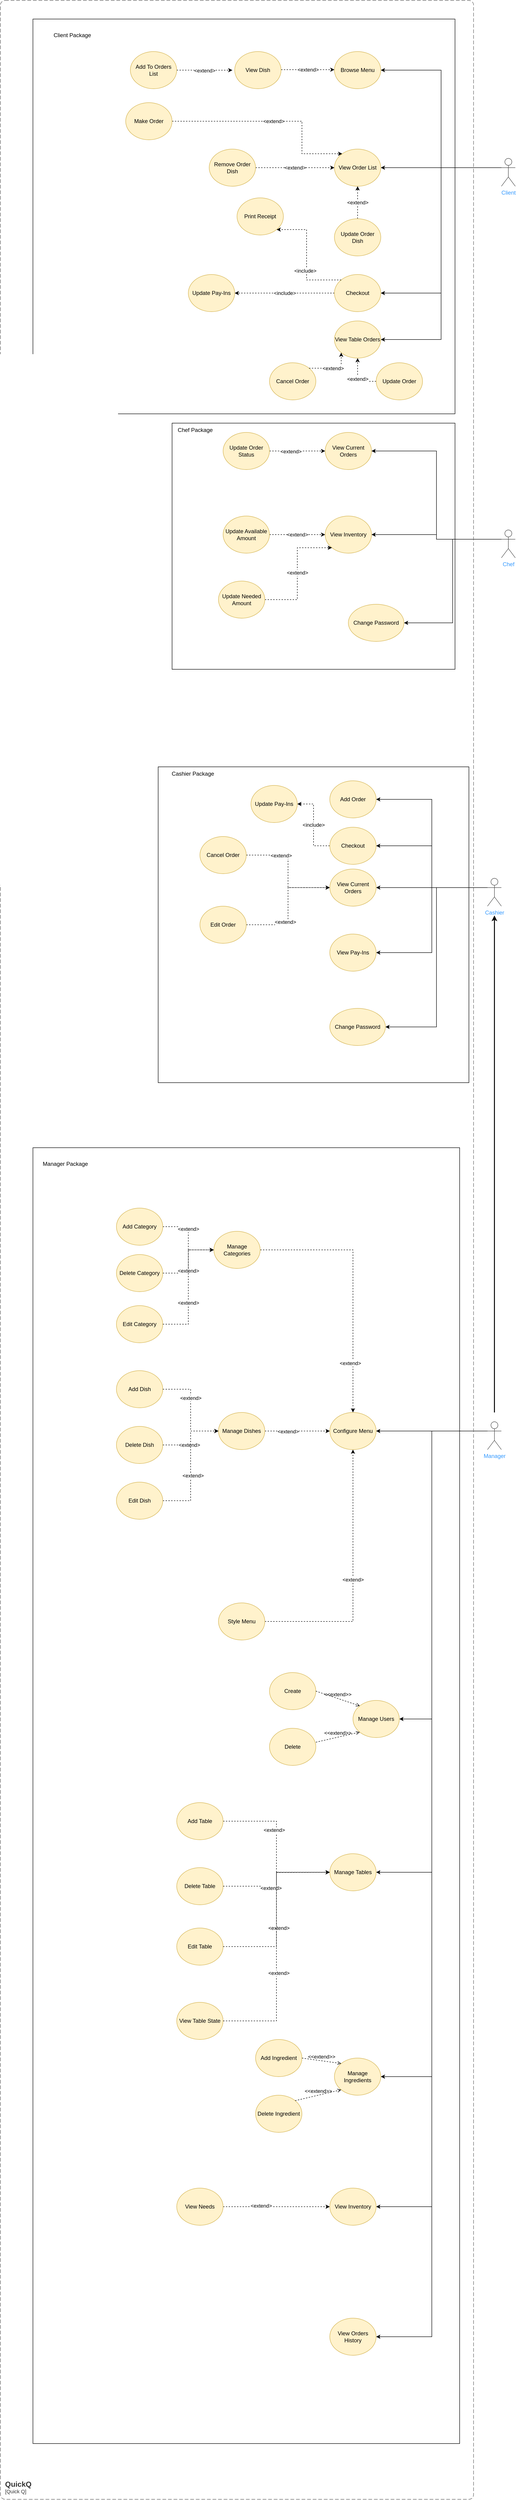 <mxfile version="20.3.0" type="device"><diagram id="GGlXdn64GFRb3IZstyNL" name="Page-1"><mxGraphModel dx="2333" dy="3116" grid="1" gridSize="10" guides="1" tooltips="1" connect="1" arrows="1" fold="1" page="1" pageScale="1" pageWidth="850" pageHeight="1100" math="0" shadow="0"><root><mxCell id="0"/><mxCell id="1" parent="0"/><mxCell id="WwLU_MZluaqTvrNwPhHL-13" value="" style="rounded=0;whiteSpace=wrap;html=1;fillColor=#FFFFFF;gradientColor=none;" parent="1" vertex="1"><mxGeometry x="-380" y="-1820" width="910" height="850" as="geometry"/></mxCell><mxCell id="WwLU_MZluaqTvrNwPhHL-9" value="" style="rounded=0;whiteSpace=wrap;html=1;fillColor=#FFFFFF;gradientColor=none;" parent="1" vertex="1"><mxGeometry x="-80" y="-950" width="610" height="530" as="geometry"/></mxCell><mxCell id="WwLU_MZluaqTvrNwPhHL-7" value="" style="rounded=0;whiteSpace=wrap;html=1;fillColor=#FFFFFF;gradientColor=none;" parent="1" vertex="1"><mxGeometry x="-110" y="-210" width="670" height="680" as="geometry"/></mxCell><mxCell id="WwLU_MZluaqTvrNwPhHL-5" value="" style="rounded=0;whiteSpace=wrap;html=1;fillColor=#FFFFFF;gradientColor=none;" parent="1" vertex="1"><mxGeometry x="-380" y="610" width="920" height="2790" as="geometry"/></mxCell><mxCell id="jum-8sFKxYd1eR3w8ozA-5" style="edgeStyle=orthogonalEdgeStyle;rounded=0;orthogonalLoop=1;jettySize=auto;html=1;exitX=0;exitY=0.333;exitDx=0;exitDy=0;exitPerimeter=0;entryX=1;entryY=0.5;entryDx=0;entryDy=0;" parent="1" source="jum-8sFKxYd1eR3w8ozA-2" target="jum-8sFKxYd1eR3w8ozA-3" edge="1"><mxGeometry relative="1" as="geometry"/></mxCell><mxCell id="jum-8sFKxYd1eR3w8ozA-10" style="edgeStyle=orthogonalEdgeStyle;rounded=0;orthogonalLoop=1;jettySize=auto;html=1;exitX=0;exitY=0.333;exitDx=0;exitDy=0;exitPerimeter=0;fontColor=#000000;" parent="1" source="jum-8sFKxYd1eR3w8ozA-2" target="jum-8sFKxYd1eR3w8ozA-9" edge="1"><mxGeometry relative="1" as="geometry"><Array as="points"><mxPoint x="480" y="50"/><mxPoint x="480" y="190"/></Array></mxGeometry></mxCell><mxCell id="jum-8sFKxYd1eR3w8ozA-27" style="edgeStyle=orthogonalEdgeStyle;rounded=0;orthogonalLoop=1;jettySize=auto;html=1;exitX=0;exitY=0.333;exitDx=0;exitDy=0;exitPerimeter=0;entryX=1;entryY=0.5;entryDx=0;entryDy=0;fontColor=#000000;" parent="1" source="jum-8sFKxYd1eR3w8ozA-2" target="jum-8sFKxYd1eR3w8ozA-26" edge="1"><mxGeometry relative="1" as="geometry"><Array as="points"><mxPoint x="480" y="50"/><mxPoint x="480" y="-140"/></Array></mxGeometry></mxCell><mxCell id="ZQsWZpce4qvZl6UxC3JB-2" style="edgeStyle=orthogonalEdgeStyle;rounded=0;orthogonalLoop=1;jettySize=auto;html=1;exitX=0;exitY=0.333;exitDx=0;exitDy=0;exitPerimeter=0;entryX=1;entryY=0.5;entryDx=0;entryDy=0;" parent="1" source="jum-8sFKxYd1eR3w8ozA-2" target="ZQsWZpce4qvZl6UxC3JB-1" edge="1"><mxGeometry relative="1" as="geometry"/></mxCell><mxCell id="VzyZB82MW0W1--L44rpn-4" style="edgeStyle=orthogonalEdgeStyle;rounded=0;orthogonalLoop=1;jettySize=auto;html=1;exitX=0;exitY=0.333;exitDx=0;exitDy=0;exitPerimeter=0;entryX=1;entryY=0.5;entryDx=0;entryDy=0;" edge="1" parent="1" source="jum-8sFKxYd1eR3w8ozA-2" target="VzyZB82MW0W1--L44rpn-3"><mxGeometry relative="1" as="geometry"/></mxCell><mxCell id="jum-8sFKxYd1eR3w8ozA-2" value="Cashier" style="shape=umlActor;verticalLabelPosition=bottom;verticalAlign=top;html=1;outlineConnect=0;fontColor=#3399FF;strokeColor=#4D4D4D;" parent="1" vertex="1"><mxGeometry x="600" y="30" width="30" height="60" as="geometry"/></mxCell><mxCell id="jum-8sFKxYd1eR3w8ozA-3" value="View Current Orders" style="ellipse;whiteSpace=wrap;html=1;fillColor=#fff2cc;strokeColor=#d6b656;fontColor=#000000;" parent="1" vertex="1"><mxGeometry x="260" y="10" width="100" height="80" as="geometry"/></mxCell><mxCell id="jum-8sFKxYd1eR3w8ozA-9" value="View Pay-Ins" style="ellipse;whiteSpace=wrap;html=1;fillColor=#fff2cc;strokeColor=#d6b656;fontColor=#000000;" parent="1" vertex="1"><mxGeometry x="260" y="150" width="100" height="80" as="geometry"/></mxCell><mxCell id="jum-8sFKxYd1eR3w8ozA-21" style="edgeStyle=orthogonalEdgeStyle;rounded=0;orthogonalLoop=1;jettySize=auto;html=1;exitX=1;exitY=0.5;exitDx=0;exitDy=0;dashed=1;fontColor=#3399FF;" parent="1" source="jum-8sFKxYd1eR3w8ozA-20" target="jum-8sFKxYd1eR3w8ozA-3" edge="1"><mxGeometry relative="1" as="geometry"/></mxCell><mxCell id="jum-8sFKxYd1eR3w8ozA-22" value="&amp;lt;extend&amp;gt;" style="edgeLabel;html=1;align=center;verticalAlign=middle;resizable=0;points=[];fontColor=#000000;" parent="jum-8sFKxYd1eR3w8ozA-21" vertex="1" connectable="0"><mxGeometry x="-0.278" y="5" relative="1" as="geometry"><mxPoint x="-20" as="offset"/></mxGeometry></mxCell><mxCell id="jum-8sFKxYd1eR3w8ozA-20" value="Cancel Order" style="ellipse;whiteSpace=wrap;html=1;fillColor=#fff2cc;strokeColor=#d6b656;fontColor=#000000;" parent="1" vertex="1"><mxGeometry x="-20" y="-60" width="100" height="80" as="geometry"/></mxCell><mxCell id="jum-8sFKxYd1eR3w8ozA-24" style="edgeStyle=orthogonalEdgeStyle;rounded=0;orthogonalLoop=1;jettySize=auto;html=1;exitX=1;exitY=0.5;exitDx=0;exitDy=0;entryX=0;entryY=0.5;entryDx=0;entryDy=0;dashed=1;fontColor=#000000;" parent="1" source="jum-8sFKxYd1eR3w8ozA-23" target="jum-8sFKxYd1eR3w8ozA-3" edge="1"><mxGeometry relative="1" as="geometry"/></mxCell><mxCell id="jum-8sFKxYd1eR3w8ozA-23" value="Edit Order" style="ellipse;whiteSpace=wrap;html=1;fillColor=#fff2cc;strokeColor=#d6b656;fontColor=#000000;" parent="1" vertex="1"><mxGeometry x="-20" y="90" width="100" height="80" as="geometry"/></mxCell><mxCell id="jum-8sFKxYd1eR3w8ozA-25" value="&amp;lt;extend&amp;gt;" style="edgeLabel;html=1;align=center;verticalAlign=middle;resizable=0;points=[];fontColor=#000000;" parent="1" vertex="1" connectable="0"><mxGeometry x="155" y="70" as="geometry"><mxPoint x="9" y="54" as="offset"/></mxGeometry></mxCell><mxCell id="jum-8sFKxYd1eR3w8ozA-26" value="Add Order" style="ellipse;whiteSpace=wrap;html=1;fillColor=#fff2cc;strokeColor=#d6b656;fontColor=#000000;" parent="1" vertex="1"><mxGeometry x="260" y="-180" width="100" height="80" as="geometry"/></mxCell><mxCell id="jum-8sFKxYd1eR3w8ozA-86" style="edgeStyle=orthogonalEdgeStyle;rounded=0;orthogonalLoop=1;jettySize=auto;html=1;fontColor=#000000;strokeWidth=2;" parent="1" edge="1"><mxGeometry relative="1" as="geometry"><mxPoint x="615" y="110" as="targetPoint"/><mxPoint x="615" y="1180" as="sourcePoint"/></mxGeometry></mxCell><mxCell id="5KErLPdVP8ReW7ZGvrdc-68" style="edgeStyle=orthogonalEdgeStyle;rounded=0;orthogonalLoop=1;jettySize=auto;html=1;exitX=0;exitY=0.333;exitDx=0;exitDy=0;exitPerimeter=0;entryX=1;entryY=0.5;entryDx=0;entryDy=0;" parent="1" source="jum-8sFKxYd1eR3w8ozA-72" target="5KErLPdVP8ReW7ZGvrdc-1" edge="1"><mxGeometry relative="1" as="geometry"/></mxCell><mxCell id="MAP9ugzPwizy4Z15jcOb-13" style="edgeStyle=orthogonalEdgeStyle;rounded=0;orthogonalLoop=1;jettySize=auto;html=1;exitX=0;exitY=0.333;exitDx=0;exitDy=0;exitPerimeter=0;entryX=1;entryY=0.5;entryDx=0;entryDy=0;strokeWidth=1;" parent="1" source="jum-8sFKxYd1eR3w8ozA-72" target="MAP9ugzPwizy4Z15jcOb-1" edge="1"><mxGeometry relative="1" as="geometry"/></mxCell><mxCell id="7p4SCDjq-cVQXdKuNtYs-31" style="edgeStyle=orthogonalEdgeStyle;rounded=0;orthogonalLoop=1;jettySize=auto;html=1;exitX=0;exitY=0.333;exitDx=0;exitDy=0;exitPerimeter=0;entryX=1;entryY=0.5;entryDx=0;entryDy=0;strokeWidth=1;" parent="1" source="jum-8sFKxYd1eR3w8ozA-72" target="7p4SCDjq-cVQXdKuNtYs-30" edge="1"><mxGeometry relative="1" as="geometry"/></mxCell><mxCell id="7p4SCDjq-cVQXdKuNtYs-44" style="edgeStyle=orthogonalEdgeStyle;rounded=0;orthogonalLoop=1;jettySize=auto;html=1;exitX=0;exitY=0.333;exitDx=0;exitDy=0;exitPerimeter=0;entryX=1;entryY=0.5;entryDx=0;entryDy=0;strokeWidth=1;" parent="1" source="jum-8sFKxYd1eR3w8ozA-72" target="7p4SCDjq-cVQXdKuNtYs-43" edge="1"><mxGeometry relative="1" as="geometry"/></mxCell><mxCell id="7RV6deQIh257f3K097D4-4" style="edgeStyle=orthogonalEdgeStyle;rounded=0;orthogonalLoop=1;jettySize=auto;html=1;exitX=0;exitY=0.333;exitDx=0;exitDy=0;exitPerimeter=0;entryX=1;entryY=0.5;entryDx=0;entryDy=0;" parent="1" source="jum-8sFKxYd1eR3w8ozA-72" target="7RV6deQIh257f3K097D4-1" edge="1"><mxGeometry relative="1" as="geometry"><Array as="points"><mxPoint x="480" y="1220"/><mxPoint x="480" y="1840"/></Array></mxGeometry></mxCell><mxCell id="mv-gU7e_ohFEfas5fL80-2" style="edgeStyle=orthogonalEdgeStyle;rounded=0;orthogonalLoop=1;jettySize=auto;html=1;exitX=0;exitY=0.333;exitDx=0;exitDy=0;exitPerimeter=0;entryX=1;entryY=0.5;entryDx=0;entryDy=0;" parent="1" source="jum-8sFKxYd1eR3w8ozA-72" target="mv-gU7e_ohFEfas5fL80-1" edge="1"><mxGeometry relative="1" as="geometry"><Array as="points"><mxPoint x="480" y="1220"/><mxPoint x="480" y="2610"/></Array></mxGeometry></mxCell><mxCell id="jum-8sFKxYd1eR3w8ozA-72" value="Manager" style="shape=umlActor;verticalLabelPosition=bottom;verticalAlign=top;html=1;outlineConnect=0;fontColor=#3399FF;strokeColor=#4D4D4D;" parent="1" vertex="1"><mxGeometry x="600" y="1200" width="30" height="60" as="geometry"/></mxCell><mxCell id="5KErLPdVP8ReW7ZGvrdc-1" value="Configure Menu" style="ellipse;whiteSpace=wrap;html=1;fillColor=#fff2cc;strokeColor=#d6b656;fontColor=#000000;" parent="1" vertex="1"><mxGeometry x="260" y="1180" width="100" height="80" as="geometry"/></mxCell><mxCell id="5KErLPdVP8ReW7ZGvrdc-71" style="edgeStyle=orthogonalEdgeStyle;rounded=0;orthogonalLoop=1;jettySize=auto;html=1;exitX=1;exitY=0.5;exitDx=0;exitDy=0;entryX=0.5;entryY=0;entryDx=0;entryDy=0;dashed=1;" parent="1" source="5KErLPdVP8ReW7ZGvrdc-3" target="5KErLPdVP8ReW7ZGvrdc-1" edge="1"><mxGeometry relative="1" as="geometry"/></mxCell><mxCell id="5KErLPdVP8ReW7ZGvrdc-73" value="&amp;lt;extend&amp;gt;" style="edgeLabel;html=1;align=center;verticalAlign=middle;resizable=0;points=[];" parent="5KErLPdVP8ReW7ZGvrdc-71" vertex="1" connectable="0"><mxGeometry x="0.616" y="-6" relative="1" as="geometry"><mxPoint y="-1" as="offset"/></mxGeometry></mxCell><mxCell id="5KErLPdVP8ReW7ZGvrdc-3" value="Manage Categories" style="ellipse;whiteSpace=wrap;html=1;fillColor=#fff2cc;strokeColor=#d6b656;fontColor=#000000;" parent="1" vertex="1"><mxGeometry x="10" y="790" width="100" height="80" as="geometry"/></mxCell><mxCell id="5KErLPdVP8ReW7ZGvrdc-13" style="edgeStyle=orthogonalEdgeStyle;rounded=0;orthogonalLoop=1;jettySize=auto;html=1;exitX=1;exitY=0.5;exitDx=0;exitDy=0;dashed=1;" parent="1" source="5KErLPdVP8ReW7ZGvrdc-7" target="5KErLPdVP8ReW7ZGvrdc-3" edge="1"><mxGeometry relative="1" as="geometry"/></mxCell><mxCell id="5KErLPdVP8ReW7ZGvrdc-14" value="&amp;lt;extend&amp;gt;" style="edgeLabel;html=1;align=center;verticalAlign=middle;resizable=0;points=[];" parent="5KErLPdVP8ReW7ZGvrdc-13" vertex="1" connectable="0"><mxGeometry x="-0.247" relative="1" as="geometry"><mxPoint as="offset"/></mxGeometry></mxCell><mxCell id="5KErLPdVP8ReW7ZGvrdc-7" value="Add Category" style="ellipse;whiteSpace=wrap;html=1;fillColor=#fff2cc;strokeColor=#d6b656;fontColor=#000000;" parent="1" vertex="1"><mxGeometry x="-200" y="740" width="100" height="80" as="geometry"/></mxCell><mxCell id="5KErLPdVP8ReW7ZGvrdc-8" value="Delete Category" style="ellipse;whiteSpace=wrap;html=1;fillColor=#fff2cc;strokeColor=#d6b656;fontColor=#000000;" parent="1" vertex="1"><mxGeometry x="-200" y="840" width="100" height="80" as="geometry"/></mxCell><mxCell id="5KErLPdVP8ReW7ZGvrdc-10" value="Edit Category" style="ellipse;whiteSpace=wrap;html=1;fillColor=#fff2cc;strokeColor=#d6b656;fontColor=#000000;" parent="1" vertex="1"><mxGeometry x="-200" y="950" width="100" height="80" as="geometry"/></mxCell><mxCell id="5KErLPdVP8ReW7ZGvrdc-15" style="edgeStyle=orthogonalEdgeStyle;rounded=0;orthogonalLoop=1;jettySize=auto;html=1;exitX=1;exitY=0.5;exitDx=0;exitDy=0;dashed=1;entryX=0;entryY=0.5;entryDx=0;entryDy=0;" parent="1" source="5KErLPdVP8ReW7ZGvrdc-8" target="5KErLPdVP8ReW7ZGvrdc-3" edge="1"><mxGeometry relative="1" as="geometry"><mxPoint x="-90" y="790" as="sourcePoint"/><mxPoint x="20" y="840" as="targetPoint"/></mxGeometry></mxCell><mxCell id="5KErLPdVP8ReW7ZGvrdc-16" value="&amp;lt;extend&amp;gt;" style="edgeLabel;html=1;align=center;verticalAlign=middle;resizable=0;points=[];" parent="5KErLPdVP8ReW7ZGvrdc-15" vertex="1" connectable="0"><mxGeometry x="-0.247" relative="1" as="geometry"><mxPoint as="offset"/></mxGeometry></mxCell><mxCell id="5KErLPdVP8ReW7ZGvrdc-18" style="edgeStyle=orthogonalEdgeStyle;rounded=0;orthogonalLoop=1;jettySize=auto;html=1;exitX=1;exitY=0.5;exitDx=0;exitDy=0;dashed=1;entryX=0;entryY=0.5;entryDx=0;entryDy=0;" parent="1" source="5KErLPdVP8ReW7ZGvrdc-10" target="5KErLPdVP8ReW7ZGvrdc-3" edge="1"><mxGeometry relative="1" as="geometry"><mxPoint x="-90" y="890" as="sourcePoint"/><mxPoint x="20" y="840" as="targetPoint"/></mxGeometry></mxCell><mxCell id="5KErLPdVP8ReW7ZGvrdc-19" value="&amp;lt;extend&amp;gt;" style="edgeLabel;html=1;align=center;verticalAlign=middle;resizable=0;points=[];" parent="5KErLPdVP8ReW7ZGvrdc-18" vertex="1" connectable="0"><mxGeometry x="-0.247" relative="1" as="geometry"><mxPoint as="offset"/></mxGeometry></mxCell><mxCell id="5KErLPdVP8ReW7ZGvrdc-72" style="edgeStyle=orthogonalEdgeStyle;rounded=0;orthogonalLoop=1;jettySize=auto;html=1;exitX=1;exitY=0.5;exitDx=0;exitDy=0;entryX=0;entryY=0.5;entryDx=0;entryDy=0;dashed=1;" parent="1" source="5KErLPdVP8ReW7ZGvrdc-20" target="5KErLPdVP8ReW7ZGvrdc-1" edge="1"><mxGeometry relative="1" as="geometry"/></mxCell><mxCell id="5KErLPdVP8ReW7ZGvrdc-74" value="&amp;lt;extend&amp;gt;" style="edgeLabel;html=1;align=center;verticalAlign=middle;resizable=0;points=[];" parent="5KErLPdVP8ReW7ZGvrdc-72" vertex="1" connectable="0"><mxGeometry x="-0.271" y="-1" relative="1" as="geometry"><mxPoint x="-1" as="offset"/></mxGeometry></mxCell><mxCell id="5KErLPdVP8ReW7ZGvrdc-20" value="Manage Dishes" style="ellipse;whiteSpace=wrap;html=1;fillColor=#fff2cc;strokeColor=#d6b656;fontColor=#000000;" parent="1" vertex="1"><mxGeometry x="20" y="1180" width="100" height="80" as="geometry"/></mxCell><mxCell id="5KErLPdVP8ReW7ZGvrdc-24" value="Add Dish" style="ellipse;whiteSpace=wrap;html=1;fillColor=#fff2cc;strokeColor=#d6b656;fontColor=#000000;" parent="1" vertex="1"><mxGeometry x="-200" y="1090" width="100" height="80" as="geometry"/></mxCell><mxCell id="5KErLPdVP8ReW7ZGvrdc-26" style="edgeStyle=orthogonalEdgeStyle;rounded=0;orthogonalLoop=1;jettySize=auto;html=1;dashed=1;entryX=0;entryY=0.5;entryDx=0;entryDy=0;" parent="1" source="5KErLPdVP8ReW7ZGvrdc-24" target="5KErLPdVP8ReW7ZGvrdc-20" edge="1"><mxGeometry relative="1" as="geometry"><mxPoint x="-90" y="1000" as="sourcePoint"/><mxPoint x="20" y="840" as="targetPoint"/></mxGeometry></mxCell><mxCell id="5KErLPdVP8ReW7ZGvrdc-27" value="&amp;lt;extend&amp;gt;" style="edgeLabel;html=1;align=center;verticalAlign=middle;resizable=0;points=[];" parent="5KErLPdVP8ReW7ZGvrdc-26" vertex="1" connectable="0"><mxGeometry x="-0.247" relative="1" as="geometry"><mxPoint as="offset"/></mxGeometry></mxCell><mxCell id="5KErLPdVP8ReW7ZGvrdc-31" value="Delete Dish" style="ellipse;whiteSpace=wrap;html=1;fillColor=#fff2cc;strokeColor=#d6b656;fontColor=#000000;" parent="1" vertex="1"><mxGeometry x="-200" y="1210" width="100" height="80" as="geometry"/></mxCell><mxCell id="5KErLPdVP8ReW7ZGvrdc-32" style="edgeStyle=orthogonalEdgeStyle;rounded=0;orthogonalLoop=1;jettySize=auto;html=1;dashed=1;entryX=0;entryY=0.5;entryDx=0;entryDy=0;exitX=1;exitY=0.5;exitDx=0;exitDy=0;" parent="1" source="5KErLPdVP8ReW7ZGvrdc-31" target="5KErLPdVP8ReW7ZGvrdc-20" edge="1"><mxGeometry relative="1" as="geometry"><mxPoint x="-90.0" y="1140.059" as="sourcePoint"/><mxPoint x="20" y="1200" as="targetPoint"/></mxGeometry></mxCell><mxCell id="5KErLPdVP8ReW7ZGvrdc-33" value="&amp;lt;extend&amp;gt;" style="edgeLabel;html=1;align=center;verticalAlign=middle;resizable=0;points=[];" parent="5KErLPdVP8ReW7ZGvrdc-32" vertex="1" connectable="0"><mxGeometry x="-0.247" relative="1" as="geometry"><mxPoint as="offset"/></mxGeometry></mxCell><mxCell id="5KErLPdVP8ReW7ZGvrdc-58" style="edgeStyle=orthogonalEdgeStyle;rounded=0;orthogonalLoop=1;jettySize=auto;html=1;exitX=1;exitY=0.5;exitDx=0;exitDy=0;entryX=0;entryY=0.5;entryDx=0;entryDy=0;dashed=1;" parent="1" source="5KErLPdVP8ReW7ZGvrdc-36" target="5KErLPdVP8ReW7ZGvrdc-20" edge="1"><mxGeometry relative="1" as="geometry"/></mxCell><mxCell id="5KErLPdVP8ReW7ZGvrdc-59" value="&amp;lt;extend&amp;gt;" style="edgeLabel;html=1;align=center;verticalAlign=middle;resizable=0;points=[];" parent="5KErLPdVP8ReW7ZGvrdc-58" vertex="1" connectable="0"><mxGeometry x="-0.147" y="-5" relative="1" as="geometry"><mxPoint y="1" as="offset"/></mxGeometry></mxCell><mxCell id="5KErLPdVP8ReW7ZGvrdc-36" value="Edit Dish" style="ellipse;whiteSpace=wrap;html=1;fillColor=#fff2cc;strokeColor=#d6b656;fontColor=#000000;" parent="1" vertex="1"><mxGeometry x="-200" y="1330" width="100" height="80" as="geometry"/></mxCell><mxCell id="5KErLPdVP8ReW7ZGvrdc-80" value="&amp;lt;extend&amp;gt;" style="edgeStyle=orthogonalEdgeStyle;rounded=0;orthogonalLoop=1;jettySize=auto;html=1;exitX=1;exitY=0.5;exitDx=0;exitDy=0;entryX=0.5;entryY=1;entryDx=0;entryDy=0;dashed=1;" parent="1" source="5KErLPdVP8ReW7ZGvrdc-79" target="5KErLPdVP8ReW7ZGvrdc-1" edge="1"><mxGeometry relative="1" as="geometry"/></mxCell><mxCell id="5KErLPdVP8ReW7ZGvrdc-79" value="Style Menu" style="ellipse;whiteSpace=wrap;html=1;fillColor=#fff2cc;strokeColor=#d6b656;fontColor=#000000;" parent="1" vertex="1"><mxGeometry x="20" y="1590" width="100" height="80" as="geometry"/></mxCell><mxCell id="MAP9ugzPwizy4Z15jcOb-1" value="Manage Tables" style="ellipse;whiteSpace=wrap;html=1;fillColor=#fff2cc;strokeColor=#d6b656;fontColor=#000000;" parent="1" vertex="1"><mxGeometry x="260" y="2130" width="100" height="80" as="geometry"/></mxCell><mxCell id="MAP9ugzPwizy4Z15jcOb-18" style="edgeStyle=orthogonalEdgeStyle;rounded=0;orthogonalLoop=1;jettySize=auto;html=1;exitX=1;exitY=0.5;exitDx=0;exitDy=0;entryX=0;entryY=0.5;entryDx=0;entryDy=0;strokeWidth=1;dashed=1;" parent="1" source="MAP9ugzPwizy4Z15jcOb-14" target="MAP9ugzPwizy4Z15jcOb-1" edge="1"><mxGeometry relative="1" as="geometry"/></mxCell><mxCell id="MAP9ugzPwizy4Z15jcOb-19" value="&amp;lt;extend&amp;gt;" style="edgeLabel;html=1;align=center;verticalAlign=middle;resizable=0;points=[];" parent="MAP9ugzPwizy4Z15jcOb-18" vertex="1" connectable="0"><mxGeometry x="-0.21" y="-5" relative="1" as="geometry"><mxPoint y="-1" as="offset"/></mxGeometry></mxCell><mxCell id="MAP9ugzPwizy4Z15jcOb-14" value="Add Table" style="ellipse;whiteSpace=wrap;html=1;fillColor=#fff2cc;strokeColor=#d6b656;fontColor=#000000;" parent="1" vertex="1"><mxGeometry x="-70" y="2020" width="100" height="80" as="geometry"/></mxCell><mxCell id="MAP9ugzPwizy4Z15jcOb-15" value="Delete Table" style="ellipse;whiteSpace=wrap;html=1;fillColor=#fff2cc;strokeColor=#d6b656;fontColor=#000000;" parent="1" vertex="1"><mxGeometry x="-70" y="2160" width="100" height="80" as="geometry"/></mxCell><mxCell id="MAP9ugzPwizy4Z15jcOb-16" value="Edit Table" style="ellipse;whiteSpace=wrap;html=1;fillColor=#fff2cc;strokeColor=#d6b656;fontColor=#000000;" parent="1" vertex="1"><mxGeometry x="-70" y="2290" width="100" height="80" as="geometry"/></mxCell><mxCell id="MAP9ugzPwizy4Z15jcOb-17" value="View Table State" style="ellipse;whiteSpace=wrap;html=1;fillColor=#fff2cc;strokeColor=#d6b656;fontColor=#000000;" parent="1" vertex="1"><mxGeometry x="-70" y="2450" width="100" height="80" as="geometry"/></mxCell><mxCell id="MAP9ugzPwizy4Z15jcOb-20" style="edgeStyle=orthogonalEdgeStyle;rounded=0;orthogonalLoop=1;jettySize=auto;html=1;exitX=1;exitY=0.5;exitDx=0;exitDy=0;strokeWidth=1;dashed=1;" parent="1" source="MAP9ugzPwizy4Z15jcOb-15" edge="1"><mxGeometry relative="1" as="geometry"><mxPoint x="40" y="2070" as="sourcePoint"/><mxPoint x="260" y="2170" as="targetPoint"/></mxGeometry></mxCell><mxCell id="MAP9ugzPwizy4Z15jcOb-21" value="&amp;lt;extend&amp;gt;" style="edgeLabel;html=1;align=center;verticalAlign=middle;resizable=0;points=[];" parent="MAP9ugzPwizy4Z15jcOb-20" vertex="1" connectable="0"><mxGeometry x="-0.21" y="-5" relative="1" as="geometry"><mxPoint y="-1" as="offset"/></mxGeometry></mxCell><mxCell id="MAP9ugzPwizy4Z15jcOb-22" style="edgeStyle=orthogonalEdgeStyle;rounded=0;orthogonalLoop=1;jettySize=auto;html=1;exitX=1;exitY=0.5;exitDx=0;exitDy=0;entryX=0;entryY=0.5;entryDx=0;entryDy=0;strokeWidth=1;dashed=1;" parent="1" source="MAP9ugzPwizy4Z15jcOb-16" target="MAP9ugzPwizy4Z15jcOb-1" edge="1"><mxGeometry relative="1" as="geometry"><mxPoint x="50" y="2080" as="sourcePoint"/><mxPoint x="280.0" y="2190" as="targetPoint"/></mxGeometry></mxCell><mxCell id="MAP9ugzPwizy4Z15jcOb-23" value="&amp;lt;extend&amp;gt;" style="edgeLabel;html=1;align=center;verticalAlign=middle;resizable=0;points=[];" parent="MAP9ugzPwizy4Z15jcOb-22" vertex="1" connectable="0"><mxGeometry x="-0.21" y="-5" relative="1" as="geometry"><mxPoint y="-1" as="offset"/></mxGeometry></mxCell><mxCell id="MAP9ugzPwizy4Z15jcOb-24" style="edgeStyle=orthogonalEdgeStyle;rounded=0;orthogonalLoop=1;jettySize=auto;html=1;exitX=1;exitY=0.5;exitDx=0;exitDy=0;entryX=0;entryY=0.5;entryDx=0;entryDy=0;strokeWidth=1;dashed=1;" parent="1" source="MAP9ugzPwizy4Z15jcOb-17" target="MAP9ugzPwizy4Z15jcOb-1" edge="1"><mxGeometry relative="1" as="geometry"><mxPoint x="60" y="2090" as="sourcePoint"/><mxPoint x="290.0" y="2200" as="targetPoint"/></mxGeometry></mxCell><mxCell id="MAP9ugzPwizy4Z15jcOb-25" value="&amp;lt;extend&amp;gt;" style="edgeLabel;html=1;align=center;verticalAlign=middle;resizable=0;points=[];" parent="MAP9ugzPwizy4Z15jcOb-24" vertex="1" connectable="0"><mxGeometry x="-0.21" y="-5" relative="1" as="geometry"><mxPoint y="-1" as="offset"/></mxGeometry></mxCell><mxCell id="7p4SCDjq-cVQXdKuNtYs-30" value="View Inventory" style="ellipse;whiteSpace=wrap;html=1;fillColor=#fff2cc;strokeColor=#d6b656;fontColor=#000000;" parent="1" vertex="1"><mxGeometry x="260" y="2850" width="100" height="80" as="geometry"/></mxCell><mxCell id="7p4SCDjq-cVQXdKuNtYs-38" style="edgeStyle=orthogonalEdgeStyle;rounded=0;orthogonalLoop=1;jettySize=auto;html=1;exitX=1;exitY=0.5;exitDx=0;exitDy=0;entryX=0;entryY=0.5;entryDx=0;entryDy=0;dashed=1;strokeWidth=1;" parent="1" source="7p4SCDjq-cVQXdKuNtYs-32" target="7p4SCDjq-cVQXdKuNtYs-30" edge="1"><mxGeometry relative="1" as="geometry"/></mxCell><mxCell id="7p4SCDjq-cVQXdKuNtYs-39" value="&amp;lt;extend&amp;gt;" style="edgeLabel;html=1;align=center;verticalAlign=middle;resizable=0;points=[];" parent="7p4SCDjq-cVQXdKuNtYs-38" vertex="1" connectable="0"><mxGeometry x="-0.287" y="2" relative="1" as="geometry"><mxPoint as="offset"/></mxGeometry></mxCell><mxCell id="7p4SCDjq-cVQXdKuNtYs-32" value="View Needs" style="ellipse;whiteSpace=wrap;html=1;fillColor=#fff2cc;strokeColor=#d6b656;fontColor=#000000;" parent="1" vertex="1"><mxGeometry x="-70" y="2850" width="100" height="80" as="geometry"/></mxCell><mxCell id="7p4SCDjq-cVQXdKuNtYs-43" value="View Orders History" style="ellipse;whiteSpace=wrap;html=1;fillColor=#fff2cc;strokeColor=#d6b656;fontColor=#000000;" parent="1" vertex="1"><mxGeometry x="260" y="3130" width="100" height="80" as="geometry"/></mxCell><mxCell id="7p4SCDjq-cVQXdKuNtYs-56" style="edgeStyle=orthogonalEdgeStyle;rounded=0;orthogonalLoop=1;jettySize=auto;html=1;exitX=0;exitY=0.333;exitDx=0;exitDy=0;exitPerimeter=0;entryX=1;entryY=0.5;entryDx=0;entryDy=0;strokeWidth=1;" parent="1" source="7p4SCDjq-cVQXdKuNtYs-45" target="7p4SCDjq-cVQXdKuNtYs-49" edge="1"><mxGeometry relative="1" as="geometry"/></mxCell><mxCell id="7p4SCDjq-cVQXdKuNtYs-61" style="edgeStyle=orthogonalEdgeStyle;rounded=0;orthogonalLoop=1;jettySize=auto;html=1;exitX=0;exitY=0.333;exitDx=0;exitDy=0;exitPerimeter=0;strokeWidth=1;" parent="1" source="7p4SCDjq-cVQXdKuNtYs-45" target="7p4SCDjq-cVQXdKuNtYs-60" edge="1"><mxGeometry relative="1" as="geometry"/></mxCell><mxCell id="VzyZB82MW0W1--L44rpn-2" style="edgeStyle=orthogonalEdgeStyle;rounded=0;orthogonalLoop=1;jettySize=auto;html=1;exitX=0;exitY=0.333;exitDx=0;exitDy=0;exitPerimeter=0;entryX=1;entryY=0.5;entryDx=0;entryDy=0;" edge="1" parent="1" source="7p4SCDjq-cVQXdKuNtYs-45" target="VzyZB82MW0W1--L44rpn-1"><mxGeometry relative="1" as="geometry"/></mxCell><mxCell id="7p4SCDjq-cVQXdKuNtYs-45" value="Chef" style="shape=umlActor;verticalLabelPosition=bottom;verticalAlign=top;html=1;outlineConnect=0;fontColor=#3399FF;strokeColor=#4D4D4D;" parent="1" vertex="1"><mxGeometry x="630" y="-720" width="30" height="60" as="geometry"/></mxCell><mxCell id="7p4SCDjq-cVQXdKuNtYs-49" value="View Current Orders" style="ellipse;whiteSpace=wrap;html=1;fillColor=#fff2cc;strokeColor=#d6b656;fontColor=#000000;" parent="1" vertex="1"><mxGeometry x="250" y="-930" width="100" height="80" as="geometry"/></mxCell><mxCell id="7p4SCDjq-cVQXdKuNtYs-58" style="edgeStyle=orthogonalEdgeStyle;rounded=0;orthogonalLoop=1;jettySize=auto;html=1;exitX=1;exitY=0.5;exitDx=0;exitDy=0;entryX=0;entryY=0.5;entryDx=0;entryDy=0;strokeWidth=1;dashed=1;" parent="1" source="7p4SCDjq-cVQXdKuNtYs-57" target="7p4SCDjq-cVQXdKuNtYs-49" edge="1"><mxGeometry relative="1" as="geometry"/></mxCell><mxCell id="7p4SCDjq-cVQXdKuNtYs-59" value="&amp;lt;extend&amp;gt;" style="edgeLabel;html=1;align=center;verticalAlign=middle;resizable=0;points=[];" parent="7p4SCDjq-cVQXdKuNtYs-58" vertex="1" connectable="0"><mxGeometry x="-0.235" y="-1" relative="1" as="geometry"><mxPoint as="offset"/></mxGeometry></mxCell><mxCell id="7p4SCDjq-cVQXdKuNtYs-57" value="Update Order Status" style="ellipse;whiteSpace=wrap;html=1;fillColor=#fff2cc;strokeColor=#d6b656;fontColor=#000000;" parent="1" vertex="1"><mxGeometry x="30" y="-930" width="100" height="80" as="geometry"/></mxCell><mxCell id="7p4SCDjq-cVQXdKuNtYs-60" value="View Inventory" style="ellipse;whiteSpace=wrap;html=1;fillColor=#fff2cc;strokeColor=#d6b656;fontColor=#000000;" parent="1" vertex="1"><mxGeometry x="250" y="-750" width="100" height="80" as="geometry"/></mxCell><mxCell id="7p4SCDjq-cVQXdKuNtYs-64" value="&amp;lt;extend&amp;gt;" style="edgeStyle=orthogonalEdgeStyle;rounded=0;orthogonalLoop=1;jettySize=auto;html=1;exitX=1;exitY=0.5;exitDx=0;exitDy=0;strokeWidth=1;dashed=1;" parent="1" source="7p4SCDjq-cVQXdKuNtYs-62" target="7p4SCDjq-cVQXdKuNtYs-60" edge="1"><mxGeometry relative="1" as="geometry"/></mxCell><mxCell id="7p4SCDjq-cVQXdKuNtYs-62" value="Update Available Amount" style="ellipse;whiteSpace=wrap;html=1;fillColor=#fff2cc;strokeColor=#d6b656;fontColor=#000000;" parent="1" vertex="1"><mxGeometry x="30" y="-750" width="100" height="80" as="geometry"/></mxCell><mxCell id="7p4SCDjq-cVQXdKuNtYs-75" style="edgeStyle=orthogonalEdgeStyle;rounded=0;orthogonalLoop=1;jettySize=auto;html=1;exitX=0;exitY=0.333;exitDx=0;exitDy=0;exitPerimeter=0;entryX=1;entryY=0.5;entryDx=0;entryDy=0;strokeWidth=1;" parent="1" source="7p4SCDjq-cVQXdKuNtYs-77" target="7p4SCDjq-cVQXdKuNtYs-78" edge="1"><mxGeometry relative="1" as="geometry"/></mxCell><mxCell id="7p4SCDjq-cVQXdKuNtYs-98" style="edgeStyle=orthogonalEdgeStyle;rounded=0;orthogonalLoop=1;jettySize=auto;html=1;exitX=0;exitY=0.333;exitDx=0;exitDy=0;exitPerimeter=0;strokeWidth=1;" parent="1" source="7p4SCDjq-cVQXdKuNtYs-77" target="7p4SCDjq-cVQXdKuNtYs-97" edge="1"><mxGeometry relative="1" as="geometry"/></mxCell><mxCell id="7p4SCDjq-cVQXdKuNtYs-103" style="edgeStyle=orthogonalEdgeStyle;rounded=0;orthogonalLoop=1;jettySize=auto;html=1;exitX=0;exitY=0.333;exitDx=0;exitDy=0;exitPerimeter=0;entryX=1;entryY=0.5;entryDx=0;entryDy=0;strokeWidth=1;" parent="1" source="7p4SCDjq-cVQXdKuNtYs-77" target="7p4SCDjq-cVQXdKuNtYs-102" edge="1"><mxGeometry relative="1" as="geometry"/></mxCell><mxCell id="cyq8-XPyF3A_2p8lP5Kh-5" style="edgeStyle=orthogonalEdgeStyle;rounded=0;orthogonalLoop=1;jettySize=auto;html=1;exitX=0;exitY=0.333;exitDx=0;exitDy=0;exitPerimeter=0;entryX=1;entryY=0.5;entryDx=0;entryDy=0;" parent="1" source="7p4SCDjq-cVQXdKuNtYs-77" target="cyq8-XPyF3A_2p8lP5Kh-4" edge="1"><mxGeometry relative="1" as="geometry"/></mxCell><mxCell id="7p4SCDjq-cVQXdKuNtYs-77" value="Client" style="shape=umlActor;verticalLabelPosition=bottom;verticalAlign=top;html=1;outlineConnect=0;fontColor=#3399FF;strokeColor=#4D4D4D;" parent="1" vertex="1"><mxGeometry x="630" y="-1520" width="30" height="60" as="geometry"/></mxCell><mxCell id="7p4SCDjq-cVQXdKuNtYs-78" value="Browse Menu" style="ellipse;whiteSpace=wrap;html=1;fillColor=#fff2cc;strokeColor=#d6b656;fontColor=#000000;" parent="1" vertex="1"><mxGeometry x="270" y="-1750" width="100" height="80" as="geometry"/></mxCell><mxCell id="7p4SCDjq-cVQXdKuNtYs-89" value="&amp;lt;extend&amp;gt;" style="edgeStyle=orthogonalEdgeStyle;rounded=0;orthogonalLoop=1;jettySize=auto;html=1;exitX=1;exitY=0.5;exitDx=0;exitDy=0;dashed=1;strokeWidth=1;" parent="1" edge="1"><mxGeometry relative="1" as="geometry"><mxPoint x="155.0" y="-1711" as="sourcePoint"/><mxPoint x="270" y="-1711" as="targetPoint"/></mxGeometry></mxCell><mxCell id="7p4SCDjq-cVQXdKuNtYs-88" value="View Dish" style="ellipse;whiteSpace=wrap;html=1;fillColor=#fff2cc;strokeColor=#d6b656;fontColor=#000000;" parent="1" vertex="1"><mxGeometry x="55" y="-1750" width="100" height="80" as="geometry"/></mxCell><mxCell id="7p4SCDjq-cVQXdKuNtYs-93" value="&amp;lt;extend&amp;gt;" style="edgeStyle=orthogonalEdgeStyle;rounded=0;orthogonalLoop=1;jettySize=auto;html=1;exitX=1;exitY=0.5;exitDx=0;exitDy=0;dashed=1;strokeWidth=1;" parent="1" source="7p4SCDjq-cVQXdKuNtYs-90" edge="1"><mxGeometry relative="1" as="geometry"><mxPoint x="50" y="-1709.857" as="targetPoint"/></mxGeometry></mxCell><mxCell id="7p4SCDjq-cVQXdKuNtYs-90" value="Add To Orders List" style="ellipse;whiteSpace=wrap;html=1;fillColor=#fff2cc;strokeColor=#d6b656;fontColor=#000000;" parent="1" vertex="1"><mxGeometry x="-170" y="-1750" width="100" height="80" as="geometry"/></mxCell><mxCell id="7p4SCDjq-cVQXdKuNtYs-99" value="&amp;lt;extend&amp;gt;" style="edgeStyle=orthogonalEdgeStyle;rounded=0;orthogonalLoop=1;jettySize=auto;html=1;strokeWidth=1;dashed=1;" parent="1" source="7p4SCDjq-cVQXdKuNtYs-96" target="7p4SCDjq-cVQXdKuNtYs-97" edge="1"><mxGeometry relative="1" as="geometry"><Array as="points"><mxPoint x="200" y="-1600"/><mxPoint x="200" y="-1530"/></Array></mxGeometry></mxCell><mxCell id="7p4SCDjq-cVQXdKuNtYs-96" value="Make Order" style="ellipse;whiteSpace=wrap;html=1;fillColor=#fff2cc;strokeColor=#d6b656;fontColor=#000000;" parent="1" vertex="1"><mxGeometry x="-180" y="-1640" width="100" height="80" as="geometry"/></mxCell><mxCell id="7p4SCDjq-cVQXdKuNtYs-97" value="View Order List" style="ellipse;whiteSpace=wrap;html=1;fillColor=#fff2cc;strokeColor=#d6b656;fontColor=#000000;" parent="1" vertex="1"><mxGeometry x="270" y="-1540" width="100" height="80" as="geometry"/></mxCell><mxCell id="7p4SCDjq-cVQXdKuNtYs-101" value="&amp;lt;extend&amp;gt;" style="edgeStyle=orthogonalEdgeStyle;rounded=0;orthogonalLoop=1;jettySize=auto;html=1;exitX=0.5;exitY=0;exitDx=0;exitDy=0;dashed=1;strokeWidth=1;" parent="1" source="7p4SCDjq-cVQXdKuNtYs-100" target="7p4SCDjq-cVQXdKuNtYs-97" edge="1"><mxGeometry relative="1" as="geometry"/></mxCell><mxCell id="7p4SCDjq-cVQXdKuNtYs-100" value="Update Order Dish" style="ellipse;whiteSpace=wrap;html=1;fillColor=#fff2cc;strokeColor=#d6b656;fontColor=#000000;" parent="1" vertex="1"><mxGeometry x="270" y="-1390" width="100" height="80" as="geometry"/></mxCell><mxCell id="NLeHIVnF31F9goJG8ct--8" value="&amp;lt;include&amp;gt;" style="edgeStyle=orthogonalEdgeStyle;rounded=0;orthogonalLoop=1;jettySize=auto;html=1;exitX=0;exitY=0.5;exitDx=0;exitDy=0;dashed=1;" parent="1" source="7p4SCDjq-cVQXdKuNtYs-102" target="cyq8-XPyF3A_2p8lP5Kh-12" edge="1"><mxGeometry relative="1" as="geometry"/></mxCell><mxCell id="7p4SCDjq-cVQXdKuNtYs-102" value="Checkout" style="ellipse;whiteSpace=wrap;html=1;fillColor=#fff2cc;strokeColor=#d6b656;fontColor=#000000;" parent="1" vertex="1"><mxGeometry x="270" y="-1270" width="100" height="80" as="geometry"/></mxCell><mxCell id="7p4SCDjq-cVQXdKuNtYs-111" value="Print Receipt" style="ellipse;whiteSpace=wrap;html=1;fillColor=#fff2cc;strokeColor=#d6b656;fontColor=#000000;" parent="1" vertex="1"><mxGeometry x="60" y="-1435" width="100" height="80" as="geometry"/></mxCell><mxCell id="tBQEX22khEbL9KaQc_lx-8" value="&amp;lt;extend&amp;gt;" style="edgeStyle=orthogonalEdgeStyle;rounded=0;orthogonalLoop=1;jettySize=auto;html=1;exitX=1;exitY=0.5;exitDx=0;exitDy=0;strokeWidth=1;dashed=1;entryX=0;entryY=1;entryDx=0;entryDy=0;" parent="1" source="tBQEX22khEbL9KaQc_lx-9" target="7p4SCDjq-cVQXdKuNtYs-60" edge="1"><mxGeometry relative="1" as="geometry"><mxPoint x="240" y="-570" as="targetPoint"/><Array as="points"><mxPoint x="190" y="-570"/><mxPoint x="190" y="-682"/></Array></mxGeometry></mxCell><mxCell id="tBQEX22khEbL9KaQc_lx-9" value="Update Needed Amount" style="ellipse;whiteSpace=wrap;html=1;fillColor=#fff2cc;strokeColor=#d6b656;fontColor=#000000;" parent="1" vertex="1"><mxGeometry x="20" y="-610" width="100" height="80" as="geometry"/></mxCell><object placeholders="1" c4Name="QuickQ" c4Type="SystemScopeBoundary" c4Application="Quick Q" label="&lt;font style=&quot;font-size: 16px&quot;&gt;&lt;b&gt;&lt;div style=&quot;text-align: left&quot;&gt;%c4Name%&lt;/div&gt;&lt;/b&gt;&lt;/font&gt;&lt;div style=&quot;text-align: left&quot;&gt;[%c4Application%]&lt;/div&gt;" id="WwLU_MZluaqTvrNwPhHL-1"><mxCell style="rounded=1;fontSize=11;whiteSpace=wrap;html=1;dashed=1;arcSize=20;fillColor=none;strokeColor=#666666;fontColor=#333333;labelBackgroundColor=none;align=left;verticalAlign=bottom;labelBorderColor=none;spacingTop=0;spacing=10;dashPattern=8 4;metaEdit=1;rotatable=0;perimeter=rectanglePerimeter;noLabel=0;labelPadding=0;allowArrows=0;connectable=0;expand=0;recursiveResize=0;editable=1;pointerEvents=0;absoluteArcSize=1;points=[[0.25,0,0],[0.5,0,0],[0.75,0,0],[1,0.25,0],[1,0.5,0],[1,0.75,0],[0.75,1,0],[0.5,1,0],[0.25,1,0],[0,0.75,0],[0,0.5,0],[0,0.25,0]];" parent="1" vertex="1"><mxGeometry x="-450" y="-1860" width="1020" height="5380" as="geometry"/></mxCell></object><mxCell id="WwLU_MZluaqTvrNwPhHL-6" value="Manager Package" style="text;html=1;strokeColor=none;fillColor=none;align=center;verticalAlign=middle;whiteSpace=wrap;rounded=0;" parent="1" vertex="1"><mxGeometry x="-380" y="630" width="140" height="30" as="geometry"/></mxCell><mxCell id="WwLU_MZluaqTvrNwPhHL-8" value="Cashier Package" style="text;html=1;strokeColor=none;fillColor=none;align=center;verticalAlign=middle;whiteSpace=wrap;rounded=0;" parent="1" vertex="1"><mxGeometry x="-110" y="-210" width="150" height="30" as="geometry"/></mxCell><mxCell id="WwLU_MZluaqTvrNwPhHL-10" value="Chef Package" style="text;html=1;strokeColor=none;fillColor=none;align=center;verticalAlign=middle;whiteSpace=wrap;rounded=0;" parent="1" vertex="1"><mxGeometry x="-80" y="-950" width="100" height="30" as="geometry"/></mxCell><mxCell id="WwLU_MZluaqTvrNwPhHL-14" value="Client Package" style="text;html=1;strokeColor=none;fillColor=none;align=center;verticalAlign=middle;whiteSpace=wrap;rounded=0;" parent="1" vertex="1"><mxGeometry x="-350" y="-1800" width="110" height="30" as="geometry"/></mxCell><mxCell id="7RV6deQIh257f3K097D4-1" value="Manage Users" style="ellipse;whiteSpace=wrap;html=1;fillColor=#fff2cc;strokeColor=#d6b656;fontColor=#000000;" parent="1" vertex="1"><mxGeometry x="310" y="1800" width="100" height="80" as="geometry"/></mxCell><mxCell id="7RV6deQIh257f3K097D4-2" value="Create" style="ellipse;whiteSpace=wrap;html=1;fillColor=#fff2cc;strokeColor=#d6b656;fontColor=#000000;" parent="1" vertex="1"><mxGeometry x="130" y="1740" width="100" height="80" as="geometry"/></mxCell><mxCell id="7RV6deQIh257f3K097D4-3" value="Delete" style="ellipse;whiteSpace=wrap;html=1;fillColor=#fff2cc;strokeColor=#d6b656;fontColor=#000000;" parent="1" vertex="1"><mxGeometry x="130" y="1860" width="100" height="80" as="geometry"/></mxCell><mxCell id="7RV6deQIh257f3K097D4-6" value="&amp;lt;&amp;lt;extend&amp;gt;&amp;gt;" style="html=1;verticalAlign=bottom;labelBackgroundColor=none;endArrow=open;endFill=0;dashed=1;rounded=0;entryX=0;entryY=0;entryDx=0;entryDy=0;exitX=1;exitY=0.5;exitDx=0;exitDy=0;" parent="1" source="7RV6deQIh257f3K097D4-2" target="7RV6deQIh257f3K097D4-1" edge="1"><mxGeometry width="160" relative="1" as="geometry"><mxPoint x="270" y="1740" as="sourcePoint"/><mxPoint x="430" y="1740" as="targetPoint"/></mxGeometry></mxCell><mxCell id="7RV6deQIh257f3K097D4-7" value="&amp;lt;&amp;lt;extend&amp;gt;&amp;gt;" style="html=1;verticalAlign=bottom;labelBackgroundColor=none;endArrow=open;endFill=0;dashed=1;rounded=0;entryX=0;entryY=1;entryDx=0;entryDy=0;" parent="1" target="7RV6deQIh257f3K097D4-1" edge="1"><mxGeometry width="160" relative="1" as="geometry"><mxPoint x="230" y="1890" as="sourcePoint"/><mxPoint x="390" y="1890" as="targetPoint"/></mxGeometry></mxCell><mxCell id="mv-gU7e_ohFEfas5fL80-1" value="Manage Ingredients" style="ellipse;whiteSpace=wrap;html=1;fillColor=#fff2cc;strokeColor=#d6b656;fontColor=#000000;" parent="1" vertex="1"><mxGeometry x="270" y="2570" width="100" height="80" as="geometry"/></mxCell><mxCell id="mv-gU7e_ohFEfas5fL80-3" value="Add Ingredient" style="ellipse;whiteSpace=wrap;html=1;fillColor=#fff2cc;strokeColor=#d6b656;fontColor=#000000;" parent="1" vertex="1"><mxGeometry x="100" y="2530" width="100" height="80" as="geometry"/></mxCell><mxCell id="mv-gU7e_ohFEfas5fL80-4" value="Delete Ingredient" style="ellipse;whiteSpace=wrap;html=1;fillColor=#fff2cc;strokeColor=#d6b656;fontColor=#000000;" parent="1" vertex="1"><mxGeometry x="100" y="2650" width="100" height="80" as="geometry"/></mxCell><mxCell id="mv-gU7e_ohFEfas5fL80-5" value="&amp;lt;&amp;lt;extend&amp;gt;&amp;gt;" style="html=1;verticalAlign=bottom;labelBackgroundColor=none;endArrow=open;endFill=0;dashed=1;rounded=0;exitX=1;exitY=0;exitDx=0;exitDy=0;entryX=0;entryY=1;entryDx=0;entryDy=0;" parent="1" source="mv-gU7e_ohFEfas5fL80-4" target="mv-gU7e_ohFEfas5fL80-1" edge="1"><mxGeometry width="160" relative="1" as="geometry"><mxPoint x="200" y="2690" as="sourcePoint"/><mxPoint x="360" y="2690" as="targetPoint"/></mxGeometry></mxCell><mxCell id="mv-gU7e_ohFEfas5fL80-6" value="&amp;lt;&amp;lt;extend&amp;gt;&amp;gt;" style="html=1;verticalAlign=bottom;labelBackgroundColor=none;endArrow=open;endFill=0;dashed=1;rounded=0;exitX=1;exitY=0.5;exitDx=0;exitDy=0;entryX=0;entryY=0;entryDx=0;entryDy=0;" parent="1" source="mv-gU7e_ohFEfas5fL80-3" target="mv-gU7e_ohFEfas5fL80-1" edge="1"><mxGeometry width="160" relative="1" as="geometry"><mxPoint x="180" y="2600" as="sourcePoint"/><mxPoint x="340" y="2600" as="targetPoint"/></mxGeometry></mxCell><mxCell id="ZQsWZpce4qvZl6UxC3JB-4" value="&amp;lt;include&amp;gt;" style="edgeStyle=orthogonalEdgeStyle;rounded=0;orthogonalLoop=1;jettySize=auto;html=1;exitX=0;exitY=0.5;exitDx=0;exitDy=0;entryX=1;entryY=0.5;entryDx=0;entryDy=0;dashed=1;" parent="1" source="ZQsWZpce4qvZl6UxC3JB-1" target="ZQsWZpce4qvZl6UxC3JB-3" edge="1"><mxGeometry relative="1" as="geometry"/></mxCell><mxCell id="ZQsWZpce4qvZl6UxC3JB-1" value="Checkout" style="ellipse;whiteSpace=wrap;html=1;fillColor=#fff2cc;strokeColor=#d6b656;fontColor=#000000;" parent="1" vertex="1"><mxGeometry x="260" y="-80" width="100" height="80" as="geometry"/></mxCell><mxCell id="ZQsWZpce4qvZl6UxC3JB-3" value="Update Pay-Ins" style="ellipse;whiteSpace=wrap;html=1;fillColor=#fff2cc;strokeColor=#d6b656;fontColor=#000000;" parent="1" vertex="1"><mxGeometry x="90" y="-170" width="100" height="80" as="geometry"/></mxCell><mxCell id="cyq8-XPyF3A_2p8lP5Kh-4" value="View Table Orders" style="ellipse;whiteSpace=wrap;html=1;fillColor=#fff2cc;strokeColor=#d6b656;fontColor=#000000;" parent="1" vertex="1"><mxGeometry x="270" y="-1170" width="100" height="80" as="geometry"/></mxCell><mxCell id="NLeHIVnF31F9goJG8ct--7" value="&amp;lt;extend&amp;gt;" style="edgeStyle=orthogonalEdgeStyle;rounded=0;orthogonalLoop=1;jettySize=auto;html=1;exitX=0;exitY=0.5;exitDx=0;exitDy=0;entryX=0.5;entryY=1;entryDx=0;entryDy=0;dashed=1;" parent="1" source="cyq8-XPyF3A_2p8lP5Kh-6" target="cyq8-XPyF3A_2p8lP5Kh-4" edge="1"><mxGeometry relative="1" as="geometry"/></mxCell><mxCell id="cyq8-XPyF3A_2p8lP5Kh-6" value="Update Order" style="ellipse;whiteSpace=wrap;html=1;fillColor=#fff2cc;strokeColor=#d6b656;fontColor=#000000;" parent="1" vertex="1"><mxGeometry x="360" y="-1080" width="100" height="80" as="geometry"/></mxCell><mxCell id="NLeHIVnF31F9goJG8ct--1" value="&amp;lt;extend&amp;gt;" style="edgeStyle=orthogonalEdgeStyle;rounded=0;orthogonalLoop=1;jettySize=auto;html=1;exitX=1;exitY=0.5;exitDx=0;exitDy=0;dashed=1;" parent="1" source="cyq8-XPyF3A_2p8lP5Kh-7" target="7p4SCDjq-cVQXdKuNtYs-97" edge="1"><mxGeometry relative="1" as="geometry"/></mxCell><mxCell id="cyq8-XPyF3A_2p8lP5Kh-7" value="Remove Order Dish" style="ellipse;whiteSpace=wrap;html=1;fillColor=#fff2cc;strokeColor=#d6b656;fontColor=#000000;" parent="1" vertex="1"><mxGeometry y="-1540" width="100" height="80" as="geometry"/></mxCell><mxCell id="cyq8-XPyF3A_2p8lP5Kh-9" value="Cancel Order" style="ellipse;whiteSpace=wrap;html=1;fillColor=#fff2cc;strokeColor=#d6b656;fontColor=#000000;" parent="1" vertex="1"><mxGeometry x="130" y="-1080" width="100" height="80" as="geometry"/></mxCell><mxCell id="cyq8-XPyF3A_2p8lP5Kh-11" value="&amp;lt;extend&amp;gt;" style="edgeStyle=orthogonalEdgeStyle;rounded=0;orthogonalLoop=1;jettySize=auto;html=1;exitX=1;exitY=0;exitDx=0;exitDy=0;entryX=0;entryY=1;entryDx=0;entryDy=0;dashed=1;strokeWidth=1;" parent="1" source="cyq8-XPyF3A_2p8lP5Kh-9" target="cyq8-XPyF3A_2p8lP5Kh-4" edge="1"><mxGeometry relative="1" as="geometry"><mxPoint x="-10" y="-1160" as="sourcePoint"/><mxPoint x="100" y="-1180" as="targetPoint"/></mxGeometry></mxCell><mxCell id="cyq8-XPyF3A_2p8lP5Kh-12" value="Update Pay-Ins" style="ellipse;whiteSpace=wrap;html=1;fillColor=#fff2cc;strokeColor=#d6b656;fontColor=#000000;" parent="1" vertex="1"><mxGeometry x="-45" y="-1270" width="100" height="80" as="geometry"/></mxCell><mxCell id="NLeHIVnF31F9goJG8ct--2" style="edgeStyle=orthogonalEdgeStyle;rounded=0;orthogonalLoop=1;jettySize=auto;html=1;exitX=0;exitY=0;exitDx=0;exitDy=0;entryX=1;entryY=1;entryDx=0;entryDy=0;strokeWidth=1;dashed=1;" parent="1" source="7p4SCDjq-cVQXdKuNtYs-102" target="7p4SCDjq-cVQXdKuNtYs-111" edge="1"><mxGeometry relative="1" as="geometry"><mxPoint x="280" y="-1220" as="sourcePoint"/><mxPoint x="150" y="-1220" as="targetPoint"/><Array as="points"><mxPoint x="210" y="-1258"/><mxPoint x="210" y="-1367"/></Array></mxGeometry></mxCell><mxCell id="NLeHIVnF31F9goJG8ct--3" value="&amp;lt;include&amp;gt;" style="edgeLabel;html=1;align=center;verticalAlign=middle;resizable=0;points=[];" parent="NLeHIVnF31F9goJG8ct--2" vertex="1" connectable="0"><mxGeometry x="-0.237" y="3" relative="1" as="geometry"><mxPoint as="offset"/></mxGeometry></mxCell><mxCell id="VzyZB82MW0W1--L44rpn-1" value="Change Password" style="ellipse;whiteSpace=wrap;html=1;fillColor=#fff2cc;strokeColor=#d6b656;fontColor=#000000;" vertex="1" parent="1"><mxGeometry x="300" y="-560" width="120" height="80" as="geometry"/></mxCell><mxCell id="VzyZB82MW0W1--L44rpn-3" value="Change Password" style="ellipse;whiteSpace=wrap;html=1;fillColor=#fff2cc;strokeColor=#d6b656;fontColor=#000000;" vertex="1" parent="1"><mxGeometry x="260" y="310" width="120" height="80" as="geometry"/></mxCell></root></mxGraphModel></diagram></mxfile>